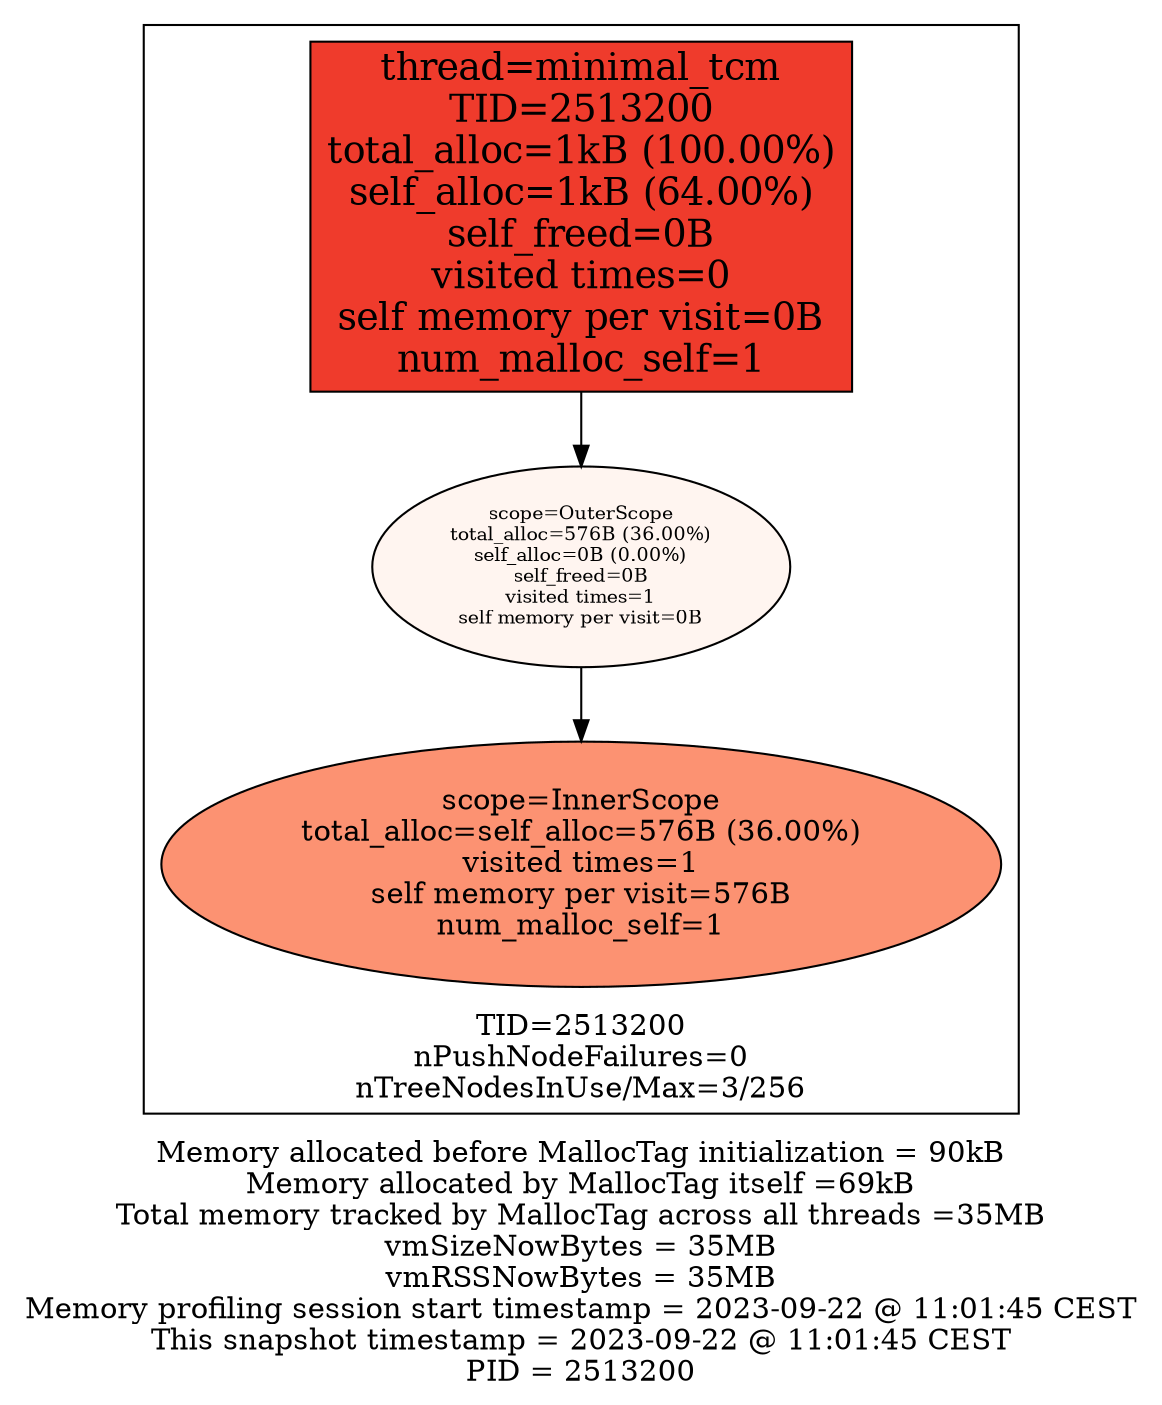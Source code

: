 digraph MallocTree {
 node [colorscheme=reds9 style=filled]
 subgraph cluster_TID2513200 {
  node [colorscheme=reds9 style=filled]
  labelloc="b"
  label="TID=2513200\nnPushNodeFailures=0\nnTreeNodesInUse/Max=3/256\n"
  "2513200_minimal_tcm" [label="thread=minimal_tcm\nTID=2513200\ntotal_alloc=1kB (100.00%)\nself_alloc=1kB (64.00%)\nself_freed=0B\nvisited times=0\nself memory per visit=0B\nnum_malloc_self=1" shape=box fillcolor=6 fontsize=18]
  "2513200_minimal_tcm" -> "2513200_OuterScope"
  "2513200_OuterScope" [label="scope=OuterScope\ntotal_alloc=576B (36.00%)\nself_alloc=0B (0.00%)\nself_freed=0B\nvisited times=1\nself memory per visit=0B" fillcolor=1 fontsize=9]
  "2513200_OuterScope" -> "2513200_InnerScope"
  "2513200_InnerScope" [label="scope=InnerScope\ntotal_alloc=self_alloc=576B (36.00%)\nvisited times=1\nself memory per visit=576B\nnum_malloc_self=1" fillcolor=4 fontsize=14]
 }

 labelloc="b"
 label="Memory allocated before MallocTag initialization = 90kB\nMemory allocated by MallocTag itself =69kB\nTotal memory tracked by MallocTag across all threads =35MB\nvmSizeNowBytes = 35MB\nvmRSSNowBytes = 35MB\nMemory profiling session start timestamp = 2023-09-22 @ 11:01:45 CEST\nThis snapshot timestamp = 2023-09-22 @ 11:01:45 CEST\nPID = 2513200\n"
}


